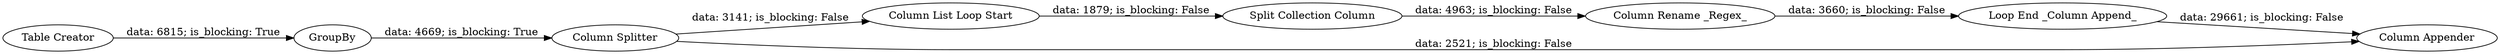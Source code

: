 digraph {
	"-4308270990751073672_18" [label="Column List Loop Start"]
	"-4308270990751073672_20" [label="Column Rename _Regex_"]
	"-4308270990751073672_16" [label=GroupBy]
	"-4308270990751073672_22" [label="Column Appender"]
	"-4308270990751073672_21" [label="Loop End _Column Append_"]
	"-4308270990751073672_17" [label="Column Splitter"]
	"-4308270990751073672_19" [label="Split Collection Column"]
	"-4308270990751073672_15" [label="Table Creator"]
	"-4308270990751073672_18" -> "-4308270990751073672_19" [label="data: 1879; is_blocking: False"]
	"-4308270990751073672_19" -> "-4308270990751073672_20" [label="data: 4963; is_blocking: False"]
	"-4308270990751073672_16" -> "-4308270990751073672_17" [label="data: 4669; is_blocking: True"]
	"-4308270990751073672_15" -> "-4308270990751073672_16" [label="data: 6815; is_blocking: True"]
	"-4308270990751073672_20" -> "-4308270990751073672_21" [label="data: 3660; is_blocking: False"]
	"-4308270990751073672_17" -> "-4308270990751073672_22" [label="data: 2521; is_blocking: False"]
	"-4308270990751073672_21" -> "-4308270990751073672_22" [label="data: 29661; is_blocking: False"]
	"-4308270990751073672_17" -> "-4308270990751073672_18" [label="data: 3141; is_blocking: False"]
	rankdir=LR
}

